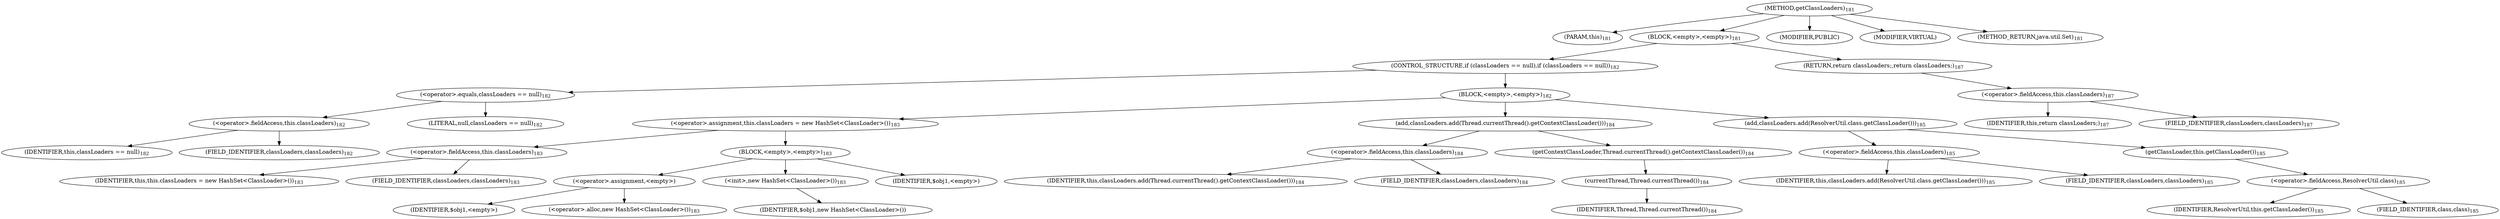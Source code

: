 digraph "getClassLoaders" {  
"225" [label = <(METHOD,getClassLoaders)<SUB>181</SUB>> ]
"226" [label = <(PARAM,this)<SUB>181</SUB>> ]
"227" [label = <(BLOCK,&lt;empty&gt;,&lt;empty&gt;)<SUB>181</SUB>> ]
"228" [label = <(CONTROL_STRUCTURE,if (classLoaders == null),if (classLoaders == null))<SUB>182</SUB>> ]
"229" [label = <(&lt;operator&gt;.equals,classLoaders == null)<SUB>182</SUB>> ]
"230" [label = <(&lt;operator&gt;.fieldAccess,this.classLoaders)<SUB>182</SUB>> ]
"231" [label = <(IDENTIFIER,this,classLoaders == null)<SUB>182</SUB>> ]
"232" [label = <(FIELD_IDENTIFIER,classLoaders,classLoaders)<SUB>182</SUB>> ]
"233" [label = <(LITERAL,null,classLoaders == null)<SUB>182</SUB>> ]
"234" [label = <(BLOCK,&lt;empty&gt;,&lt;empty&gt;)<SUB>182</SUB>> ]
"235" [label = <(&lt;operator&gt;.assignment,this.classLoaders = new HashSet&lt;ClassLoader&gt;())<SUB>183</SUB>> ]
"236" [label = <(&lt;operator&gt;.fieldAccess,this.classLoaders)<SUB>183</SUB>> ]
"237" [label = <(IDENTIFIER,this,this.classLoaders = new HashSet&lt;ClassLoader&gt;())<SUB>183</SUB>> ]
"238" [label = <(FIELD_IDENTIFIER,classLoaders,classLoaders)<SUB>183</SUB>> ]
"239" [label = <(BLOCK,&lt;empty&gt;,&lt;empty&gt;)<SUB>183</SUB>> ]
"240" [label = <(&lt;operator&gt;.assignment,&lt;empty&gt;)> ]
"241" [label = <(IDENTIFIER,$obj1,&lt;empty&gt;)> ]
"242" [label = <(&lt;operator&gt;.alloc,new HashSet&lt;ClassLoader&gt;())<SUB>183</SUB>> ]
"243" [label = <(&lt;init&gt;,new HashSet&lt;ClassLoader&gt;())<SUB>183</SUB>> ]
"244" [label = <(IDENTIFIER,$obj1,new HashSet&lt;ClassLoader&gt;())> ]
"245" [label = <(IDENTIFIER,$obj1,&lt;empty&gt;)> ]
"246" [label = <(add,classLoaders.add(Thread.currentThread().getContextClassLoader()))<SUB>184</SUB>> ]
"247" [label = <(&lt;operator&gt;.fieldAccess,this.classLoaders)<SUB>184</SUB>> ]
"248" [label = <(IDENTIFIER,this,classLoaders.add(Thread.currentThread().getContextClassLoader()))<SUB>184</SUB>> ]
"249" [label = <(FIELD_IDENTIFIER,classLoaders,classLoaders)<SUB>184</SUB>> ]
"250" [label = <(getContextClassLoader,Thread.currentThread().getContextClassLoader())<SUB>184</SUB>> ]
"251" [label = <(currentThread,Thread.currentThread())<SUB>184</SUB>> ]
"252" [label = <(IDENTIFIER,Thread,Thread.currentThread())<SUB>184</SUB>> ]
"253" [label = <(add,classLoaders.add(ResolverUtil.class.getClassLoader()))<SUB>185</SUB>> ]
"254" [label = <(&lt;operator&gt;.fieldAccess,this.classLoaders)<SUB>185</SUB>> ]
"255" [label = <(IDENTIFIER,this,classLoaders.add(ResolverUtil.class.getClassLoader()))<SUB>185</SUB>> ]
"256" [label = <(FIELD_IDENTIFIER,classLoaders,classLoaders)<SUB>185</SUB>> ]
"257" [label = <(getClassLoader,this.getClassLoader())<SUB>185</SUB>> ]
"258" [label = <(&lt;operator&gt;.fieldAccess,ResolverUtil.class)<SUB>185</SUB>> ]
"259" [label = <(IDENTIFIER,ResolverUtil,this.getClassLoader())<SUB>185</SUB>> ]
"260" [label = <(FIELD_IDENTIFIER,class,class)<SUB>185</SUB>> ]
"261" [label = <(RETURN,return classLoaders;,return classLoaders;)<SUB>187</SUB>> ]
"262" [label = <(&lt;operator&gt;.fieldAccess,this.classLoaders)<SUB>187</SUB>> ]
"263" [label = <(IDENTIFIER,this,return classLoaders;)<SUB>187</SUB>> ]
"264" [label = <(FIELD_IDENTIFIER,classLoaders,classLoaders)<SUB>187</SUB>> ]
"265" [label = <(MODIFIER,PUBLIC)> ]
"266" [label = <(MODIFIER,VIRTUAL)> ]
"267" [label = <(METHOD_RETURN,java.util.Set)<SUB>181</SUB>> ]
  "225" -> "226" 
  "225" -> "227" 
  "225" -> "265" 
  "225" -> "266" 
  "225" -> "267" 
  "227" -> "228" 
  "227" -> "261" 
  "228" -> "229" 
  "228" -> "234" 
  "229" -> "230" 
  "229" -> "233" 
  "230" -> "231" 
  "230" -> "232" 
  "234" -> "235" 
  "234" -> "246" 
  "234" -> "253" 
  "235" -> "236" 
  "235" -> "239" 
  "236" -> "237" 
  "236" -> "238" 
  "239" -> "240" 
  "239" -> "243" 
  "239" -> "245" 
  "240" -> "241" 
  "240" -> "242" 
  "243" -> "244" 
  "246" -> "247" 
  "246" -> "250" 
  "247" -> "248" 
  "247" -> "249" 
  "250" -> "251" 
  "251" -> "252" 
  "253" -> "254" 
  "253" -> "257" 
  "254" -> "255" 
  "254" -> "256" 
  "257" -> "258" 
  "258" -> "259" 
  "258" -> "260" 
  "261" -> "262" 
  "262" -> "263" 
  "262" -> "264" 
}

